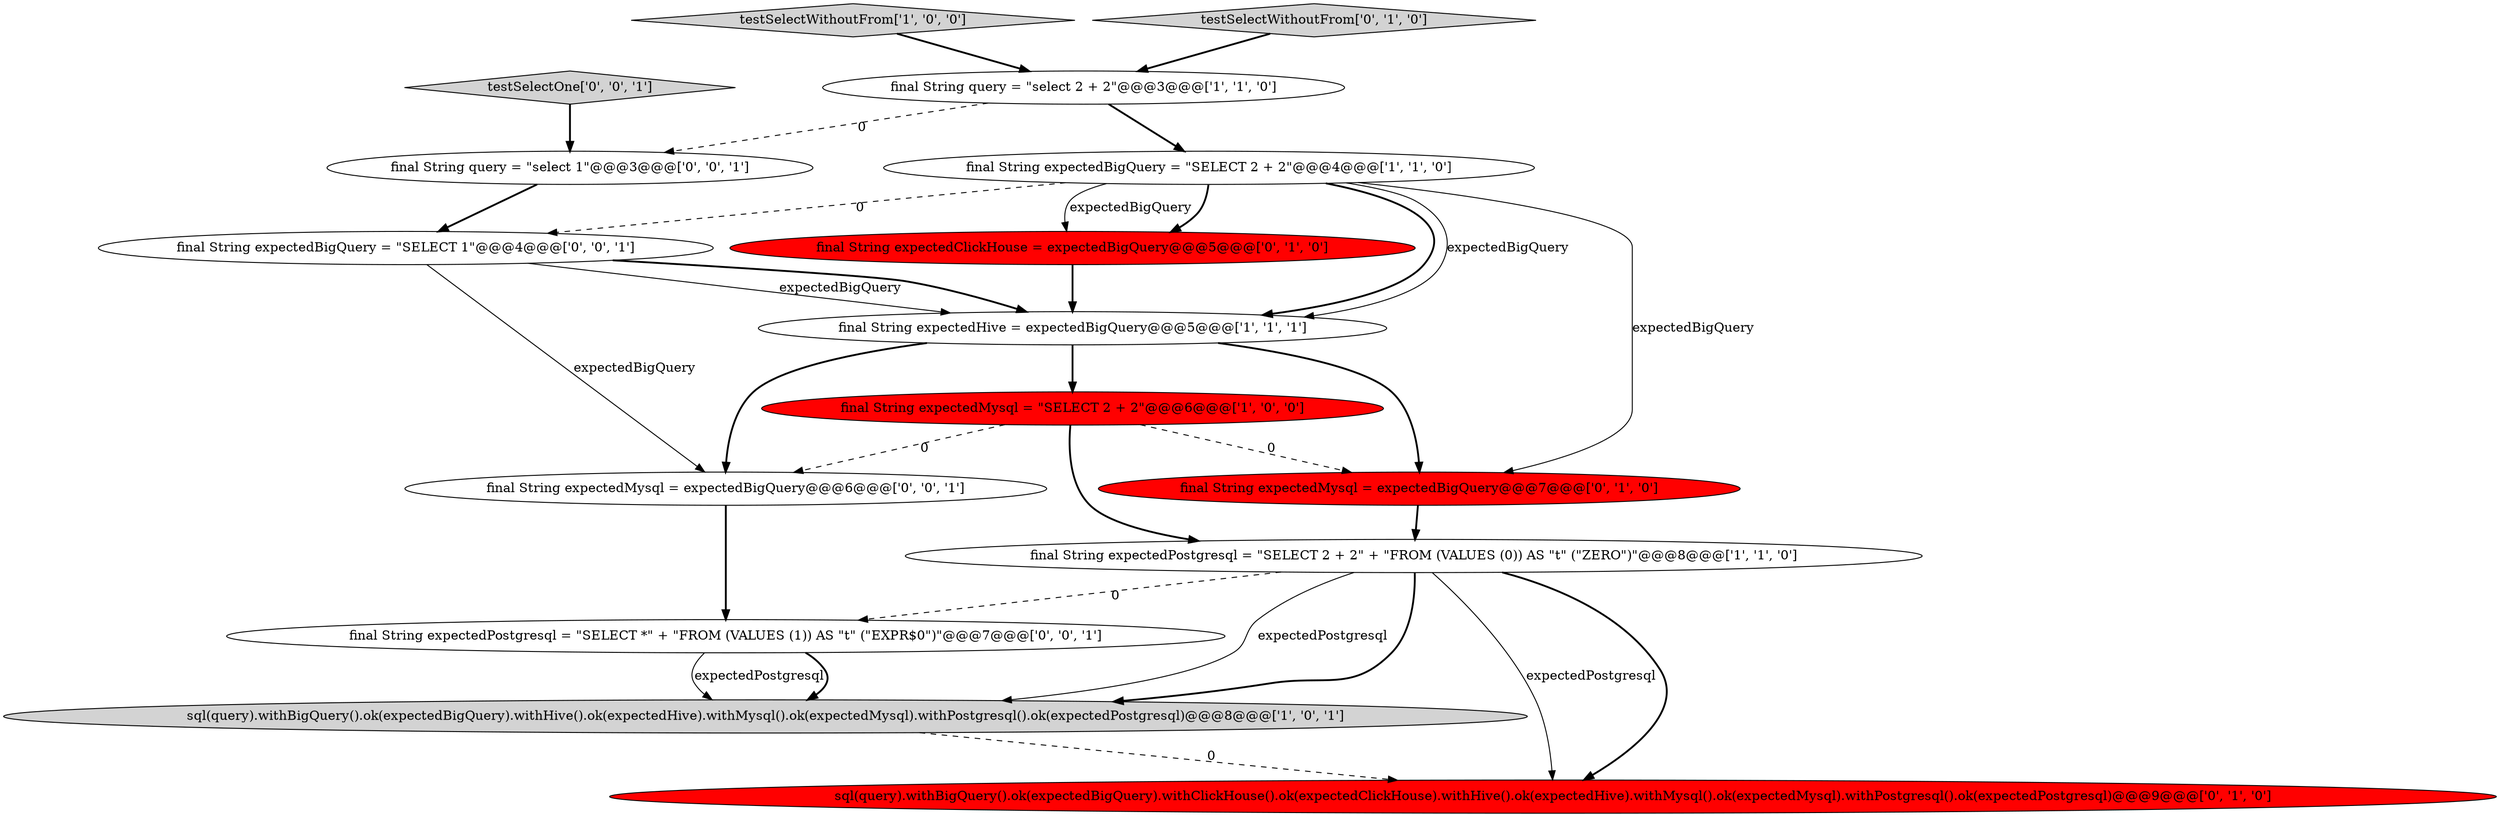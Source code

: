 digraph {
1 [style = filled, label = "testSelectWithoutFrom['1', '0', '0']", fillcolor = lightgray, shape = diamond image = "AAA0AAABBB1BBB"];
14 [style = filled, label = "final String expectedBigQuery = \"SELECT 1\"@@@4@@@['0', '0', '1']", fillcolor = white, shape = ellipse image = "AAA0AAABBB3BBB"];
3 [style = filled, label = "final String expectedBigQuery = \"SELECT 2 + 2\"@@@4@@@['1', '1', '0']", fillcolor = white, shape = ellipse image = "AAA0AAABBB1BBB"];
5 [style = filled, label = "final String expectedMysql = \"SELECT 2 + 2\"@@@6@@@['1', '0', '0']", fillcolor = red, shape = ellipse image = "AAA1AAABBB1BBB"];
9 [style = filled, label = "testSelectWithoutFrom['0', '1', '0']", fillcolor = lightgray, shape = diamond image = "AAA0AAABBB2BBB"];
10 [style = filled, label = "final String expectedClickHouse = expectedBigQuery@@@5@@@['0', '1', '0']", fillcolor = red, shape = ellipse image = "AAA1AAABBB2BBB"];
12 [style = filled, label = "final String query = \"select 1\"@@@3@@@['0', '0', '1']", fillcolor = white, shape = ellipse image = "AAA0AAABBB3BBB"];
15 [style = filled, label = "final String expectedMysql = expectedBigQuery@@@6@@@['0', '0', '1']", fillcolor = white, shape = ellipse image = "AAA0AAABBB3BBB"];
2 [style = filled, label = "sql(query).withBigQuery().ok(expectedBigQuery).withHive().ok(expectedHive).withMysql().ok(expectedMysql).withPostgresql().ok(expectedPostgresql)@@@8@@@['1', '0', '1']", fillcolor = lightgray, shape = ellipse image = "AAA0AAABBB1BBB"];
0 [style = filled, label = "final String expectedPostgresql = \"SELECT 2 + 2\" + \"FROM (VALUES (0)) AS \"t\" (\"ZERO\")\"@@@8@@@['1', '1', '0']", fillcolor = white, shape = ellipse image = "AAA0AAABBB1BBB"];
11 [style = filled, label = "final String expectedPostgresql = \"SELECT *\" + \"FROM (VALUES (1)) AS \"t\" (\"EXPR$0\")\"@@@7@@@['0', '0', '1']", fillcolor = white, shape = ellipse image = "AAA0AAABBB3BBB"];
7 [style = filled, label = "final String expectedMysql = expectedBigQuery@@@7@@@['0', '1', '0']", fillcolor = red, shape = ellipse image = "AAA1AAABBB2BBB"];
8 [style = filled, label = "sql(query).withBigQuery().ok(expectedBigQuery).withClickHouse().ok(expectedClickHouse).withHive().ok(expectedHive).withMysql().ok(expectedMysql).withPostgresql().ok(expectedPostgresql)@@@9@@@['0', '1', '0']", fillcolor = red, shape = ellipse image = "AAA1AAABBB2BBB"];
4 [style = filled, label = "final String expectedHive = expectedBigQuery@@@5@@@['1', '1', '1']", fillcolor = white, shape = ellipse image = "AAA0AAABBB1BBB"];
6 [style = filled, label = "final String query = \"select 2 + 2\"@@@3@@@['1', '1', '0']", fillcolor = white, shape = ellipse image = "AAA0AAABBB1BBB"];
13 [style = filled, label = "testSelectOne['0', '0', '1']", fillcolor = lightgray, shape = diamond image = "AAA0AAABBB3BBB"];
6->3 [style = bold, label=""];
11->2 [style = solid, label="expectedPostgresql"];
14->4 [style = solid, label="expectedBigQuery"];
0->2 [style = bold, label=""];
4->15 [style = bold, label=""];
7->0 [style = bold, label=""];
0->11 [style = dashed, label="0"];
2->8 [style = dashed, label="0"];
3->4 [style = bold, label=""];
11->2 [style = bold, label=""];
4->7 [style = bold, label=""];
9->6 [style = bold, label=""];
0->8 [style = solid, label="expectedPostgresql"];
6->12 [style = dashed, label="0"];
3->10 [style = bold, label=""];
3->4 [style = solid, label="expectedBigQuery"];
1->6 [style = bold, label=""];
13->12 [style = bold, label=""];
15->11 [style = bold, label=""];
5->0 [style = bold, label=""];
3->7 [style = solid, label="expectedBigQuery"];
12->14 [style = bold, label=""];
0->8 [style = bold, label=""];
3->10 [style = solid, label="expectedBigQuery"];
10->4 [style = bold, label=""];
0->2 [style = solid, label="expectedPostgresql"];
5->7 [style = dashed, label="0"];
3->14 [style = dashed, label="0"];
5->15 [style = dashed, label="0"];
14->15 [style = solid, label="expectedBigQuery"];
4->5 [style = bold, label=""];
14->4 [style = bold, label=""];
}
